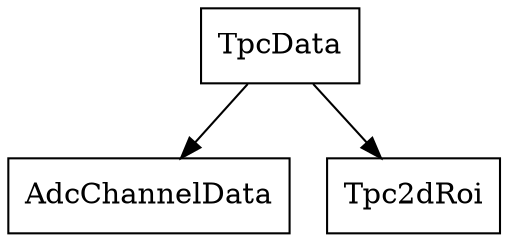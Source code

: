 digraph deps {
 TpcData [label="TpcData" shape="rect"]
 AdcChannelData [label="AdcChannelData" shape="rect"]
 Tpc2dRoi [label="Tpc2dRoi" shape="rect"]
 TpcData -> AdcChannelData
 TpcData -> Tpc2dRoi
}
